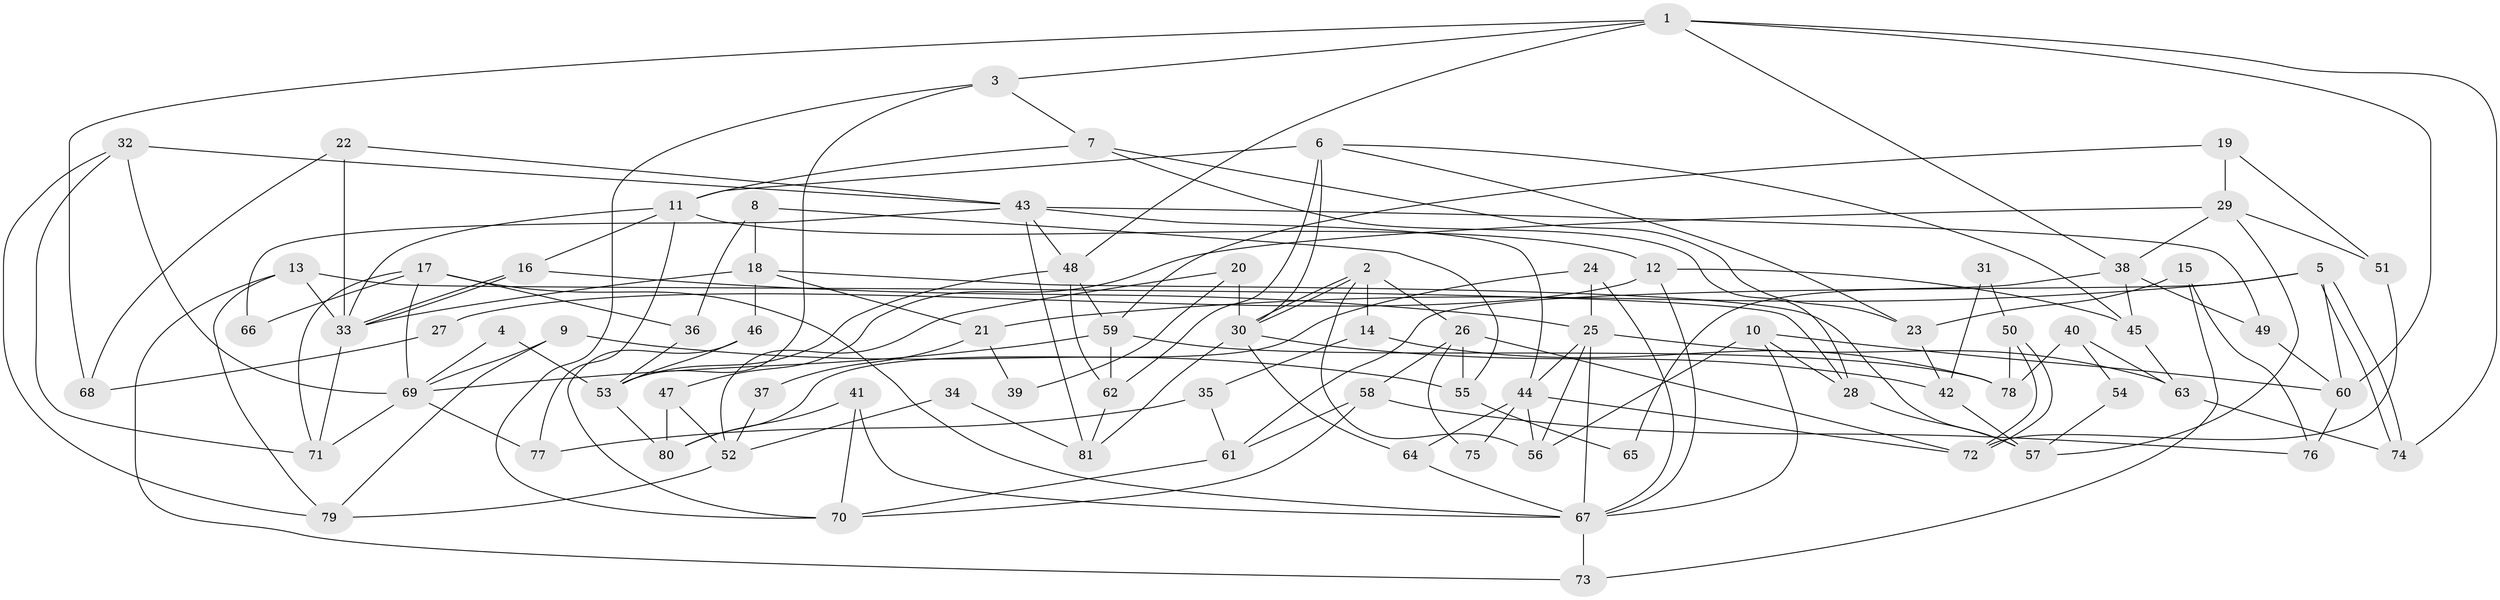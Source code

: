 // Generated by graph-tools (version 1.1) at 2025/11/02/27/25 16:11:23]
// undirected, 81 vertices, 162 edges
graph export_dot {
graph [start="1"]
  node [color=gray90,style=filled];
  1;
  2;
  3;
  4;
  5;
  6;
  7;
  8;
  9;
  10;
  11;
  12;
  13;
  14;
  15;
  16;
  17;
  18;
  19;
  20;
  21;
  22;
  23;
  24;
  25;
  26;
  27;
  28;
  29;
  30;
  31;
  32;
  33;
  34;
  35;
  36;
  37;
  38;
  39;
  40;
  41;
  42;
  43;
  44;
  45;
  46;
  47;
  48;
  49;
  50;
  51;
  52;
  53;
  54;
  55;
  56;
  57;
  58;
  59;
  60;
  61;
  62;
  63;
  64;
  65;
  66;
  67;
  68;
  69;
  70;
  71;
  72;
  73;
  74;
  75;
  76;
  77;
  78;
  79;
  80;
  81;
  1 -- 60;
  1 -- 3;
  1 -- 38;
  1 -- 48;
  1 -- 68;
  1 -- 74;
  2 -- 30;
  2 -- 30;
  2 -- 26;
  2 -- 14;
  2 -- 56;
  3 -- 53;
  3 -- 7;
  3 -- 70;
  4 -- 69;
  4 -- 53;
  5 -- 60;
  5 -- 74;
  5 -- 74;
  5 -- 21;
  5 -- 61;
  6 -- 62;
  6 -- 30;
  6 -- 11;
  6 -- 23;
  6 -- 45;
  7 -- 28;
  7 -- 11;
  7 -- 23;
  8 -- 18;
  8 -- 36;
  8 -- 55;
  9 -- 79;
  9 -- 69;
  9 -- 55;
  10 -- 56;
  10 -- 67;
  10 -- 28;
  10 -- 60;
  11 -- 16;
  11 -- 12;
  11 -- 33;
  11 -- 77;
  12 -- 45;
  12 -- 27;
  12 -- 67;
  13 -- 33;
  13 -- 28;
  13 -- 73;
  13 -- 79;
  14 -- 35;
  14 -- 78;
  15 -- 73;
  15 -- 23;
  15 -- 76;
  16 -- 33;
  16 -- 33;
  16 -- 25;
  17 -- 69;
  17 -- 67;
  17 -- 36;
  17 -- 66;
  17 -- 71;
  18 -- 33;
  18 -- 46;
  18 -- 21;
  18 -- 57;
  19 -- 59;
  19 -- 51;
  19 -- 29;
  20 -- 52;
  20 -- 30;
  20 -- 39;
  21 -- 37;
  21 -- 39;
  22 -- 43;
  22 -- 33;
  22 -- 68;
  23 -- 42;
  24 -- 67;
  24 -- 25;
  24 -- 80;
  25 -- 44;
  25 -- 63;
  25 -- 56;
  25 -- 67;
  26 -- 58;
  26 -- 55;
  26 -- 72;
  26 -- 75;
  27 -- 68;
  28 -- 57;
  29 -- 57;
  29 -- 38;
  29 -- 47;
  29 -- 51;
  30 -- 64;
  30 -- 42;
  30 -- 81;
  31 -- 42;
  31 -- 50;
  32 -- 71;
  32 -- 69;
  32 -- 43;
  32 -- 79;
  33 -- 71;
  34 -- 52;
  34 -- 81;
  35 -- 77;
  35 -- 61;
  36 -- 53;
  37 -- 52;
  38 -- 45;
  38 -- 49;
  38 -- 65;
  40 -- 78;
  40 -- 63;
  40 -- 54;
  41 -- 70;
  41 -- 67;
  41 -- 80;
  42 -- 57;
  43 -- 44;
  43 -- 48;
  43 -- 49;
  43 -- 66;
  43 -- 81;
  44 -- 56;
  44 -- 72;
  44 -- 64;
  44 -- 75;
  45 -- 63;
  46 -- 53;
  46 -- 70;
  47 -- 80;
  47 -- 52;
  48 -- 53;
  48 -- 59;
  48 -- 62;
  49 -- 60;
  50 -- 78;
  50 -- 72;
  50 -- 72;
  51 -- 72;
  52 -- 79;
  53 -- 80;
  54 -- 57;
  55 -- 65;
  58 -- 76;
  58 -- 61;
  58 -- 70;
  59 -- 62;
  59 -- 69;
  59 -- 78;
  60 -- 76;
  61 -- 70;
  62 -- 81;
  63 -- 74;
  64 -- 67;
  67 -- 73;
  69 -- 71;
  69 -- 77;
}
